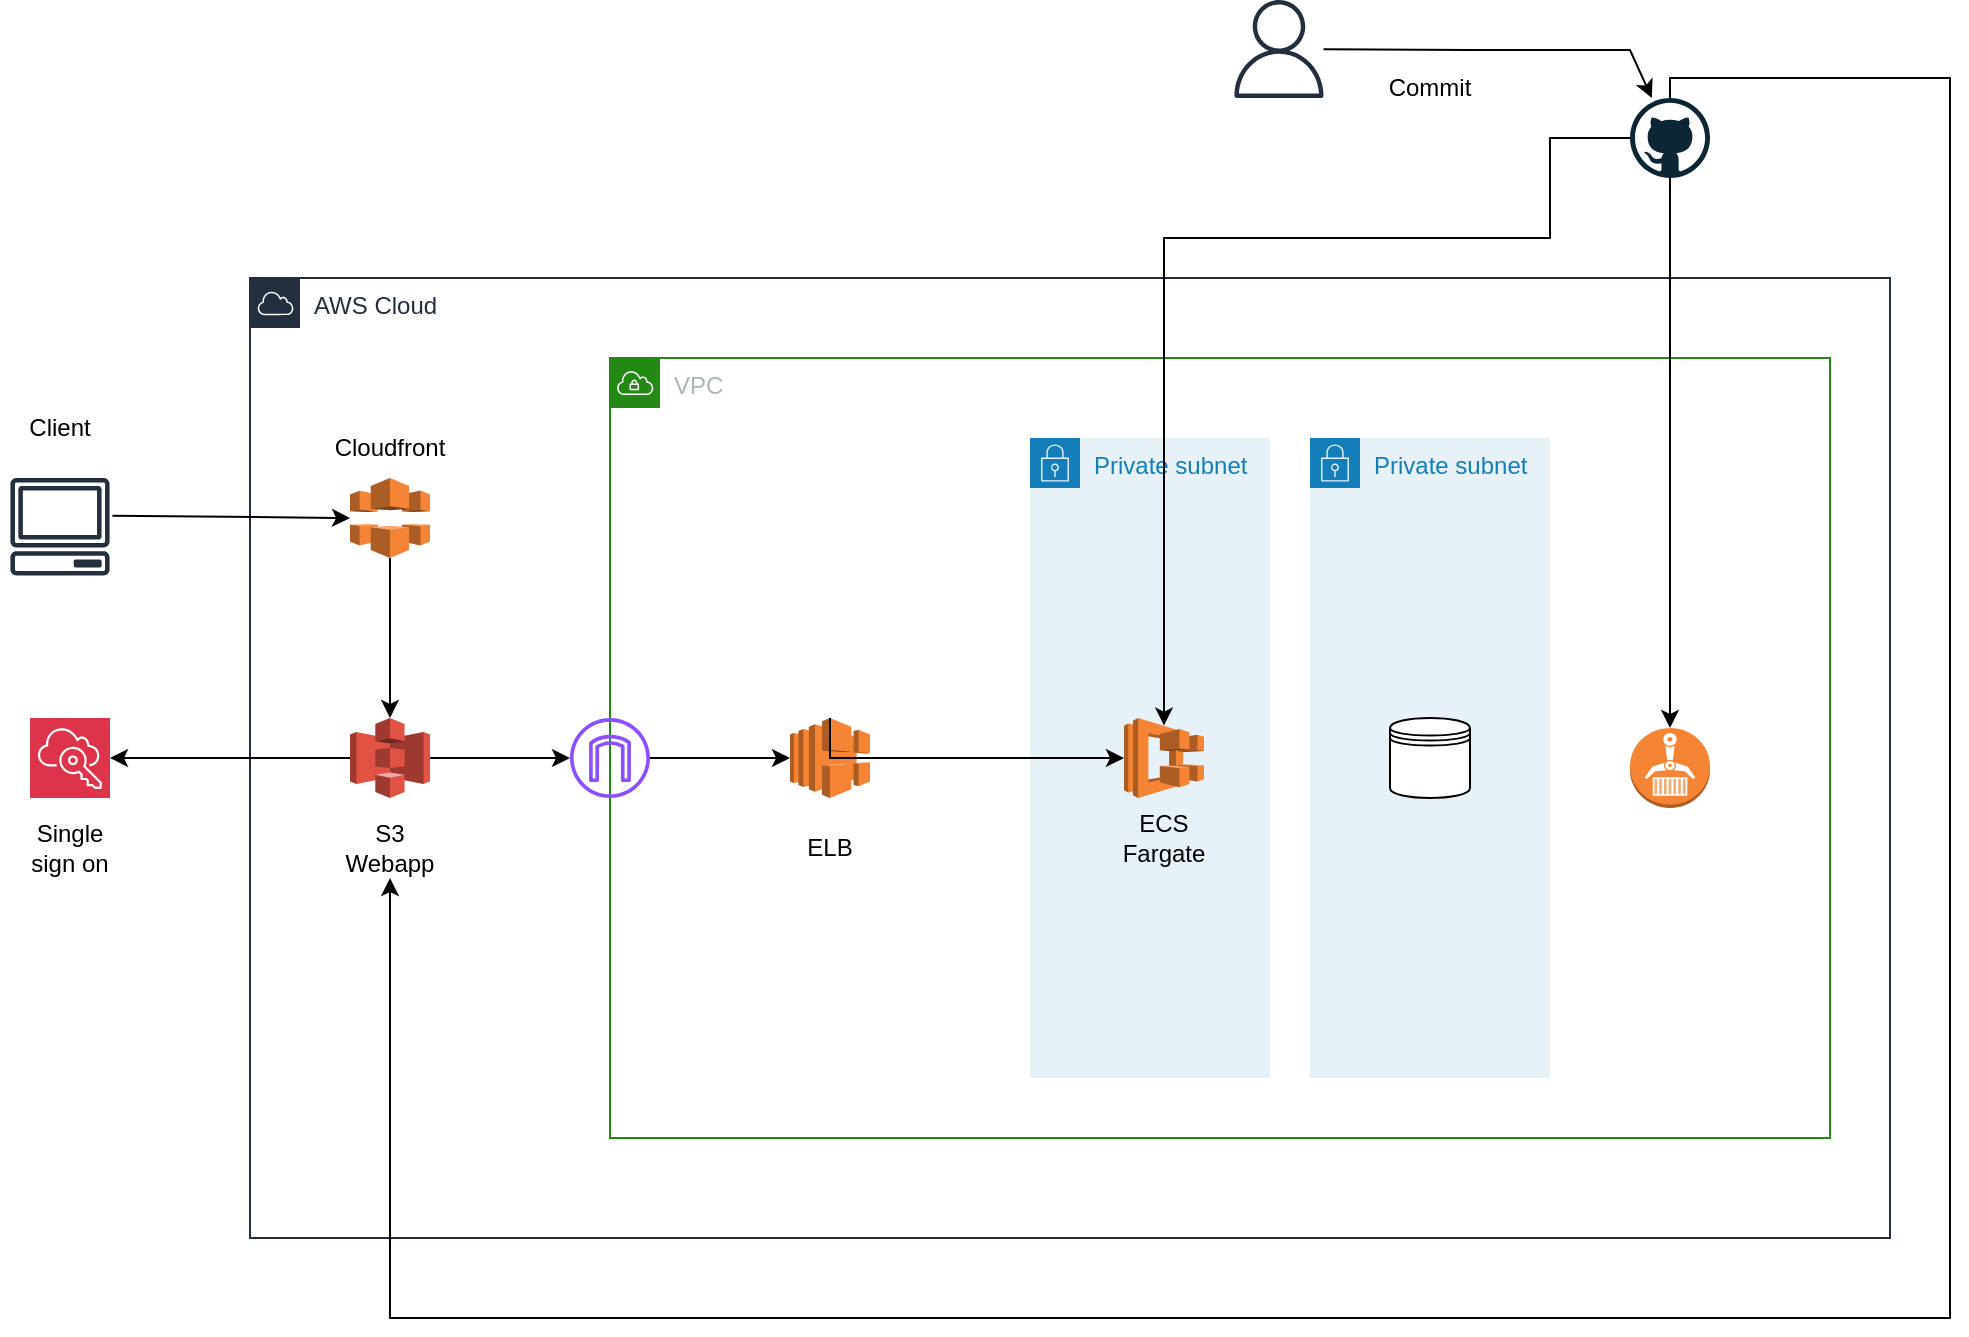 <mxfile version="22.0.4" type="github">
  <diagram name="Page-1" id="6juZPGMbRhQnYhmYSIXu">
    <mxGraphModel dx="1803" dy="994" grid="1" gridSize="10" guides="1" tooltips="1" connect="1" arrows="1" fold="1" page="1" pageScale="1" pageWidth="827" pageHeight="1169" math="0" shadow="0">
      <root>
        <mxCell id="0" />
        <mxCell id="1" parent="0" />
        <mxCell id="zzATnOSrn1glkN_eG1ZC-39" value="VPC" style="points=[[0,0],[0.25,0],[0.5,0],[0.75,0],[1,0],[1,0.25],[1,0.5],[1,0.75],[1,1],[0.75,1],[0.5,1],[0.25,1],[0,1],[0,0.75],[0,0.5],[0,0.25]];outlineConnect=0;gradientColor=none;html=1;whiteSpace=wrap;fontSize=12;fontStyle=0;container=1;pointerEvents=0;collapsible=0;recursiveResize=0;shape=mxgraph.aws4.group;grIcon=mxgraph.aws4.group_vpc;strokeColor=#248814;fillColor=none;verticalAlign=top;align=left;spacingLeft=30;fontColor=#AAB7B8;dashed=0;" vertex="1" parent="1">
          <mxGeometry x="570" y="200" width="610" height="390" as="geometry" />
        </mxCell>
        <mxCell id="zzATnOSrn1glkN_eG1ZC-40" value="Private subnet" style="points=[[0,0],[0.25,0],[0.5,0],[0.75,0],[1,0],[1,0.25],[1,0.5],[1,0.75],[1,1],[0.75,1],[0.5,1],[0.25,1],[0,1],[0,0.75],[0,0.5],[0,0.25]];outlineConnect=0;gradientColor=none;html=1;whiteSpace=wrap;fontSize=12;fontStyle=0;container=1;pointerEvents=0;collapsible=0;recursiveResize=0;shape=mxgraph.aws4.group;grIcon=mxgraph.aws4.group_security_group;grStroke=0;strokeColor=#147EBA;fillColor=#E6F2F8;verticalAlign=top;align=left;spacingLeft=30;fontColor=#147EBA;dashed=0;" vertex="1" parent="zzATnOSrn1glkN_eG1ZC-39">
          <mxGeometry x="350" y="40" width="120" height="320" as="geometry" />
        </mxCell>
        <mxCell id="zzATnOSrn1glkN_eG1ZC-41" value="Private subnet" style="points=[[0,0],[0.25,0],[0.5,0],[0.75,0],[1,0],[1,0.25],[1,0.5],[1,0.75],[1,1],[0.75,1],[0.5,1],[0.25,1],[0,1],[0,0.75],[0,0.5],[0,0.25]];outlineConnect=0;gradientColor=none;html=1;whiteSpace=wrap;fontSize=12;fontStyle=0;container=1;pointerEvents=0;collapsible=0;recursiveResize=0;shape=mxgraph.aws4.group;grIcon=mxgraph.aws4.group_security_group;grStroke=0;strokeColor=#147EBA;fillColor=#E6F2F8;verticalAlign=top;align=left;spacingLeft=30;fontColor=#147EBA;dashed=0;" vertex="1" parent="zzATnOSrn1glkN_eG1ZC-39">
          <mxGeometry x="210" y="40" width="120" height="320" as="geometry" />
        </mxCell>
        <mxCell id="zzATnOSrn1glkN_eG1ZC-56" value="" style="sketch=0;outlineConnect=0;fontColor=#232F3E;gradientColor=none;fillColor=#8C4FFF;strokeColor=none;dashed=0;verticalLabelPosition=bottom;verticalAlign=top;align=center;html=1;fontSize=12;fontStyle=0;aspect=fixed;pointerEvents=1;shape=mxgraph.aws4.internet_gateway;" vertex="1" parent="zzATnOSrn1glkN_eG1ZC-39">
          <mxGeometry x="-20" y="180" width="40" height="40" as="geometry" />
        </mxCell>
        <mxCell id="zzATnOSrn1glkN_eG1ZC-55" value="" style="sketch=0;points=[[0,0,0],[0.25,0,0],[0.5,0,0],[0.75,0,0],[1,0,0],[0,1,0],[0.25,1,0],[0.5,1,0],[0.75,1,0],[1,1,0],[0,0.25,0],[0,0.5,0],[0,0.75,0],[1,0.25,0],[1,0.5,0],[1,0.75,0]];outlineConnect=0;fontColor=#232F3E;fillColor=#DD344C;strokeColor=#ffffff;dashed=0;verticalLabelPosition=bottom;verticalAlign=top;align=center;html=1;fontSize=12;fontStyle=0;aspect=fixed;shape=mxgraph.aws4.resourceIcon;resIcon=mxgraph.aws4.single_sign_on;" vertex="1" parent="1">
          <mxGeometry x="280" y="380" width="40" height="40" as="geometry" />
        </mxCell>
        <mxCell id="zzATnOSrn1glkN_eG1ZC-60" value="AWS Cloud" style="points=[[0,0],[0.25,0],[0.5,0],[0.75,0],[1,0],[1,0.25],[1,0.5],[1,0.75],[1,1],[0.75,1],[0.5,1],[0.25,1],[0,1],[0,0.75],[0,0.5],[0,0.25]];outlineConnect=0;gradientColor=none;html=1;whiteSpace=wrap;fontSize=12;fontStyle=0;container=1;pointerEvents=0;collapsible=0;recursiveResize=0;shape=mxgraph.aws4.group;grIcon=mxgraph.aws4.group_aws_cloud;strokeColor=#232F3E;fillColor=none;verticalAlign=top;align=left;spacingLeft=30;fontColor=#232F3E;dashed=0;" vertex="1" parent="1">
          <mxGeometry x="390" y="160" width="820" height="480" as="geometry" />
        </mxCell>
        <mxCell id="zzATnOSrn1glkN_eG1ZC-49" value="" style="outlineConnect=0;dashed=0;verticalLabelPosition=bottom;verticalAlign=top;align=center;html=1;shape=mxgraph.aws3.s3;fillColor=#E05243;gradientColor=none;" vertex="1" parent="zzATnOSrn1glkN_eG1ZC-60">
          <mxGeometry x="50" y="220" width="40" height="40" as="geometry" />
        </mxCell>
        <mxCell id="zzATnOSrn1glkN_eG1ZC-52" style="rounded=0;orthogonalLoop=1;jettySize=auto;html=1;" edge="1" parent="zzATnOSrn1glkN_eG1ZC-60" source="zzATnOSrn1glkN_eG1ZC-50" target="zzATnOSrn1glkN_eG1ZC-49">
          <mxGeometry relative="1" as="geometry" />
        </mxCell>
        <mxCell id="zzATnOSrn1glkN_eG1ZC-50" value="" style="outlineConnect=0;dashed=0;verticalLabelPosition=bottom;verticalAlign=top;align=center;html=1;shape=mxgraph.aws3.cloudfront;fillColor=#F58536;gradientColor=none;" vertex="1" parent="zzATnOSrn1glkN_eG1ZC-60">
          <mxGeometry x="50" y="100" width="40" height="40" as="geometry" />
        </mxCell>
        <mxCell id="zzATnOSrn1glkN_eG1ZC-91" style="edgeStyle=none;rounded=0;orthogonalLoop=1;jettySize=auto;html=1;exitX=0;exitY=0.5;exitDx=0;exitDy=0;entryX=0.641;entryY=0.996;entryDx=0;entryDy=0;entryPerimeter=0;" edge="1" parent="zzATnOSrn1glkN_eG1ZC-60" source="zzATnOSrn1glkN_eG1ZC-54" target="zzATnOSrn1glkN_eG1ZC-54">
          <mxGeometry relative="1" as="geometry" />
        </mxCell>
        <mxCell id="zzATnOSrn1glkN_eG1ZC-54" value="" style="shape=datastore;whiteSpace=wrap;html=1;" vertex="1" parent="zzATnOSrn1glkN_eG1ZC-60">
          <mxGeometry x="570" y="220" width="40" height="40" as="geometry" />
        </mxCell>
        <mxCell id="zzATnOSrn1glkN_eG1ZC-69" value="S3 Webapp" style="text;strokeColor=none;align=center;fillColor=none;html=1;verticalAlign=middle;whiteSpace=wrap;rounded=0;" vertex="1" parent="zzATnOSrn1glkN_eG1ZC-60">
          <mxGeometry x="40" y="270" width="60" height="30" as="geometry" />
        </mxCell>
        <mxCell id="zzATnOSrn1glkN_eG1ZC-70" value="Cloudfront" style="text;strokeColor=none;align=center;fillColor=none;html=1;verticalAlign=middle;whiteSpace=wrap;rounded=0;" vertex="1" parent="zzATnOSrn1glkN_eG1ZC-60">
          <mxGeometry x="40" y="70" width="60" height="30" as="geometry" />
        </mxCell>
        <mxCell id="zzATnOSrn1glkN_eG1ZC-73" value="ECS&lt;br&gt;Fargate" style="text;strokeColor=none;align=center;fillColor=none;html=1;verticalAlign=middle;whiteSpace=wrap;rounded=0;" vertex="1" parent="zzATnOSrn1glkN_eG1ZC-60">
          <mxGeometry x="427" y="265" width="60" height="30" as="geometry" />
        </mxCell>
        <mxCell id="zzATnOSrn1glkN_eG1ZC-76" value="ELB" style="text;strokeColor=none;align=center;fillColor=none;html=1;verticalAlign=middle;whiteSpace=wrap;rounded=0;" vertex="1" parent="zzATnOSrn1glkN_eG1ZC-60">
          <mxGeometry x="260" y="270" width="60" height="30" as="geometry" />
        </mxCell>
        <mxCell id="zzATnOSrn1glkN_eG1ZC-78" value="" style="outlineConnect=0;dashed=0;verticalLabelPosition=bottom;verticalAlign=top;align=center;html=1;shape=mxgraph.aws3.ecr;fillColor=#F58534;gradientColor=none;" vertex="1" parent="zzATnOSrn1glkN_eG1ZC-60">
          <mxGeometry x="690" y="225" width="40" height="40" as="geometry" />
        </mxCell>
        <mxCell id="zzATnOSrn1glkN_eG1ZC-83" value="" style="outlineConnect=0;dashed=0;verticalLabelPosition=bottom;verticalAlign=top;align=center;html=1;shape=mxgraph.aws3.ecs;fillColor=#F58534;gradientColor=none;" vertex="1" parent="zzATnOSrn1glkN_eG1ZC-60">
          <mxGeometry x="437" y="220" width="40" height="40" as="geometry" />
        </mxCell>
        <mxCell id="zzATnOSrn1glkN_eG1ZC-46" value="" style="outlineConnect=0;dashed=0;verticalLabelPosition=bottom;verticalAlign=top;align=center;html=1;shape=mxgraph.aws3.elastic_load_balancing;fillColor=#F58534;gradientColor=none;" vertex="1" parent="zzATnOSrn1glkN_eG1ZC-60">
          <mxGeometry x="270" y="220" width="40" height="40" as="geometry" />
        </mxCell>
        <mxCell id="zzATnOSrn1glkN_eG1ZC-47" style="edgeStyle=orthogonalEdgeStyle;rounded=0;orthogonalLoop=1;jettySize=auto;html=1;exitX=0.5;exitY=0;exitDx=0;exitDy=0;exitPerimeter=0;entryX=0;entryY=0.5;entryDx=0;entryDy=0;entryPerimeter=0;" edge="1" parent="zzATnOSrn1glkN_eG1ZC-60" source="zzATnOSrn1glkN_eG1ZC-46" target="zzATnOSrn1glkN_eG1ZC-83">
          <mxGeometry relative="1" as="geometry">
            <mxPoint x="425.87" y="145" as="targetPoint" />
            <Array as="points">
              <mxPoint x="290" y="240" />
            </Array>
          </mxGeometry>
        </mxCell>
        <mxCell id="zzATnOSrn1glkN_eG1ZC-61" style="edgeStyle=none;rounded=0;orthogonalLoop=1;jettySize=auto;html=1;exitX=1;exitY=0.5;exitDx=0;exitDy=0;exitPerimeter=0;" edge="1" parent="1" source="zzATnOSrn1glkN_eG1ZC-49" target="zzATnOSrn1glkN_eG1ZC-56">
          <mxGeometry relative="1" as="geometry" />
        </mxCell>
        <mxCell id="zzATnOSrn1glkN_eG1ZC-82" value="" style="edgeStyle=orthogonalEdgeStyle;rounded=0;orthogonalLoop=1;jettySize=auto;html=1;entryX=0.5;entryY=1;entryDx=0;entryDy=0;" edge="1" parent="1" source="zzATnOSrn1glkN_eG1ZC-62" target="zzATnOSrn1glkN_eG1ZC-69">
          <mxGeometry relative="1" as="geometry">
            <mxPoint x="480" y="770" as="targetPoint" />
            <Array as="points">
              <mxPoint x="1240" y="60" />
              <mxPoint x="1240" y="680" />
              <mxPoint x="460" y="680" />
            </Array>
          </mxGeometry>
        </mxCell>
        <mxCell id="zzATnOSrn1glkN_eG1ZC-62" value="" style="dashed=0;outlineConnect=0;html=1;align=center;labelPosition=center;verticalLabelPosition=bottom;verticalAlign=top;shape=mxgraph.weblogos.github" vertex="1" parent="1">
          <mxGeometry x="1080" y="70" width="40" height="40" as="geometry" />
        </mxCell>
        <mxCell id="zzATnOSrn1glkN_eG1ZC-64" style="edgeStyle=none;rounded=0;orthogonalLoop=1;jettySize=auto;html=1;entryX=0;entryY=0.5;entryDx=0;entryDy=0;entryPerimeter=0;exitX=0.924;exitY=0.577;exitDx=0;exitDy=0;exitPerimeter=0;" edge="1" parent="1" target="zzATnOSrn1glkN_eG1ZC-50">
          <mxGeometry relative="1" as="geometry">
            <mxPoint x="330" y="280.222" as="targetPoint" />
            <mxPoint x="321.2" y="278.85" as="sourcePoint" />
          </mxGeometry>
        </mxCell>
        <mxCell id="zzATnOSrn1glkN_eG1ZC-65" style="edgeStyle=none;rounded=0;orthogonalLoop=1;jettySize=auto;html=1;exitX=0;exitY=0.5;exitDx=0;exitDy=0;exitPerimeter=0;entryX=1;entryY=0.5;entryDx=0;entryDy=0;entryPerimeter=0;" edge="1" parent="1" source="zzATnOSrn1glkN_eG1ZC-49" target="zzATnOSrn1glkN_eG1ZC-55">
          <mxGeometry relative="1" as="geometry" />
        </mxCell>
        <mxCell id="zzATnOSrn1glkN_eG1ZC-68" value="Single sign on" style="text;strokeColor=none;align=center;fillColor=none;html=1;verticalAlign=middle;whiteSpace=wrap;rounded=0;" vertex="1" parent="1">
          <mxGeometry x="270" y="430" width="60" height="30" as="geometry" />
        </mxCell>
        <mxCell id="zzATnOSrn1glkN_eG1ZC-71" value="" style="sketch=0;outlineConnect=0;fontColor=#232F3E;gradientColor=none;fillColor=#232F3D;strokeColor=none;dashed=0;verticalLabelPosition=bottom;verticalAlign=top;align=center;html=1;fontSize=12;fontStyle=0;aspect=fixed;pointerEvents=1;shape=mxgraph.aws4.client;" vertex="1" parent="1">
          <mxGeometry x="270" y="260" width="50" height="48.72" as="geometry" />
        </mxCell>
        <mxCell id="zzATnOSrn1glkN_eG1ZC-72" value="Client" style="text;strokeColor=none;align=center;fillColor=none;html=1;verticalAlign=middle;whiteSpace=wrap;rounded=0;" vertex="1" parent="1">
          <mxGeometry x="265" y="220" width="60" height="30" as="geometry" />
        </mxCell>
        <mxCell id="zzATnOSrn1glkN_eG1ZC-77" style="edgeStyle=none;rounded=0;orthogonalLoop=1;jettySize=auto;html=1;exitX=1;exitY=0.5;exitDx=0;exitDy=0;" edge="1" parent="1" source="zzATnOSrn1glkN_eG1ZC-60" target="zzATnOSrn1glkN_eG1ZC-60">
          <mxGeometry relative="1" as="geometry" />
        </mxCell>
        <mxCell id="zzATnOSrn1glkN_eG1ZC-79" style="edgeStyle=none;rounded=0;orthogonalLoop=1;jettySize=auto;html=1;" edge="1" parent="1" source="zzATnOSrn1glkN_eG1ZC-62" target="zzATnOSrn1glkN_eG1ZC-78">
          <mxGeometry relative="1" as="geometry">
            <mxPoint x="1140" y="120" as="sourcePoint" />
          </mxGeometry>
        </mxCell>
        <mxCell id="zzATnOSrn1glkN_eG1ZC-59" style="edgeStyle=none;rounded=0;orthogonalLoop=1;jettySize=auto;html=1;entryX=0;entryY=0.5;entryDx=0;entryDy=0;entryPerimeter=0;" edge="1" parent="1" source="zzATnOSrn1glkN_eG1ZC-56" target="zzATnOSrn1glkN_eG1ZC-46">
          <mxGeometry relative="1" as="geometry" />
        </mxCell>
        <mxCell id="zzATnOSrn1glkN_eG1ZC-101" value="" style="edgeStyle=none;rounded=0;orthogonalLoop=1;jettySize=auto;html=1;" edge="1" parent="1" source="zzATnOSrn1glkN_eG1ZC-90" target="zzATnOSrn1glkN_eG1ZC-62">
          <mxGeometry relative="1" as="geometry">
            <mxPoint x="993.5" y="45.5" as="targetPoint" />
            <Array as="points">
              <mxPoint x="1000" y="46" />
              <mxPoint x="1080" y="46" />
            </Array>
          </mxGeometry>
        </mxCell>
        <mxCell id="zzATnOSrn1glkN_eG1ZC-90" value="" style="sketch=0;outlineConnect=0;fontColor=#232F3E;gradientColor=none;fillColor=#232F3D;strokeColor=none;dashed=0;verticalLabelPosition=bottom;verticalAlign=top;align=center;html=1;fontSize=12;fontStyle=0;aspect=fixed;pointerEvents=1;shape=mxgraph.aws4.user;" vertex="1" parent="1">
          <mxGeometry x="880" y="21" width="49" height="49" as="geometry" />
        </mxCell>
        <mxCell id="zzATnOSrn1glkN_eG1ZC-95" style="edgeStyle=none;rounded=0;orthogonalLoop=1;jettySize=auto;html=1;entryX=0.5;entryY=0.095;entryDx=0;entryDy=0;entryPerimeter=0;" edge="1" parent="1" source="zzATnOSrn1glkN_eG1ZC-62" target="zzATnOSrn1glkN_eG1ZC-83">
          <mxGeometry relative="1" as="geometry">
            <mxPoint x="1070" y="70" as="targetPoint" />
            <Array as="points">
              <mxPoint x="1040" y="90" />
              <mxPoint x="1040" y="140" />
              <mxPoint x="847" y="140" />
            </Array>
          </mxGeometry>
        </mxCell>
        <mxCell id="zzATnOSrn1glkN_eG1ZC-102" value="Commit" style="text;strokeColor=none;align=center;fillColor=none;html=1;verticalAlign=middle;whiteSpace=wrap;rounded=0;" vertex="1" parent="1">
          <mxGeometry x="950" y="50" width="60" height="30" as="geometry" />
        </mxCell>
      </root>
    </mxGraphModel>
  </diagram>
</mxfile>
